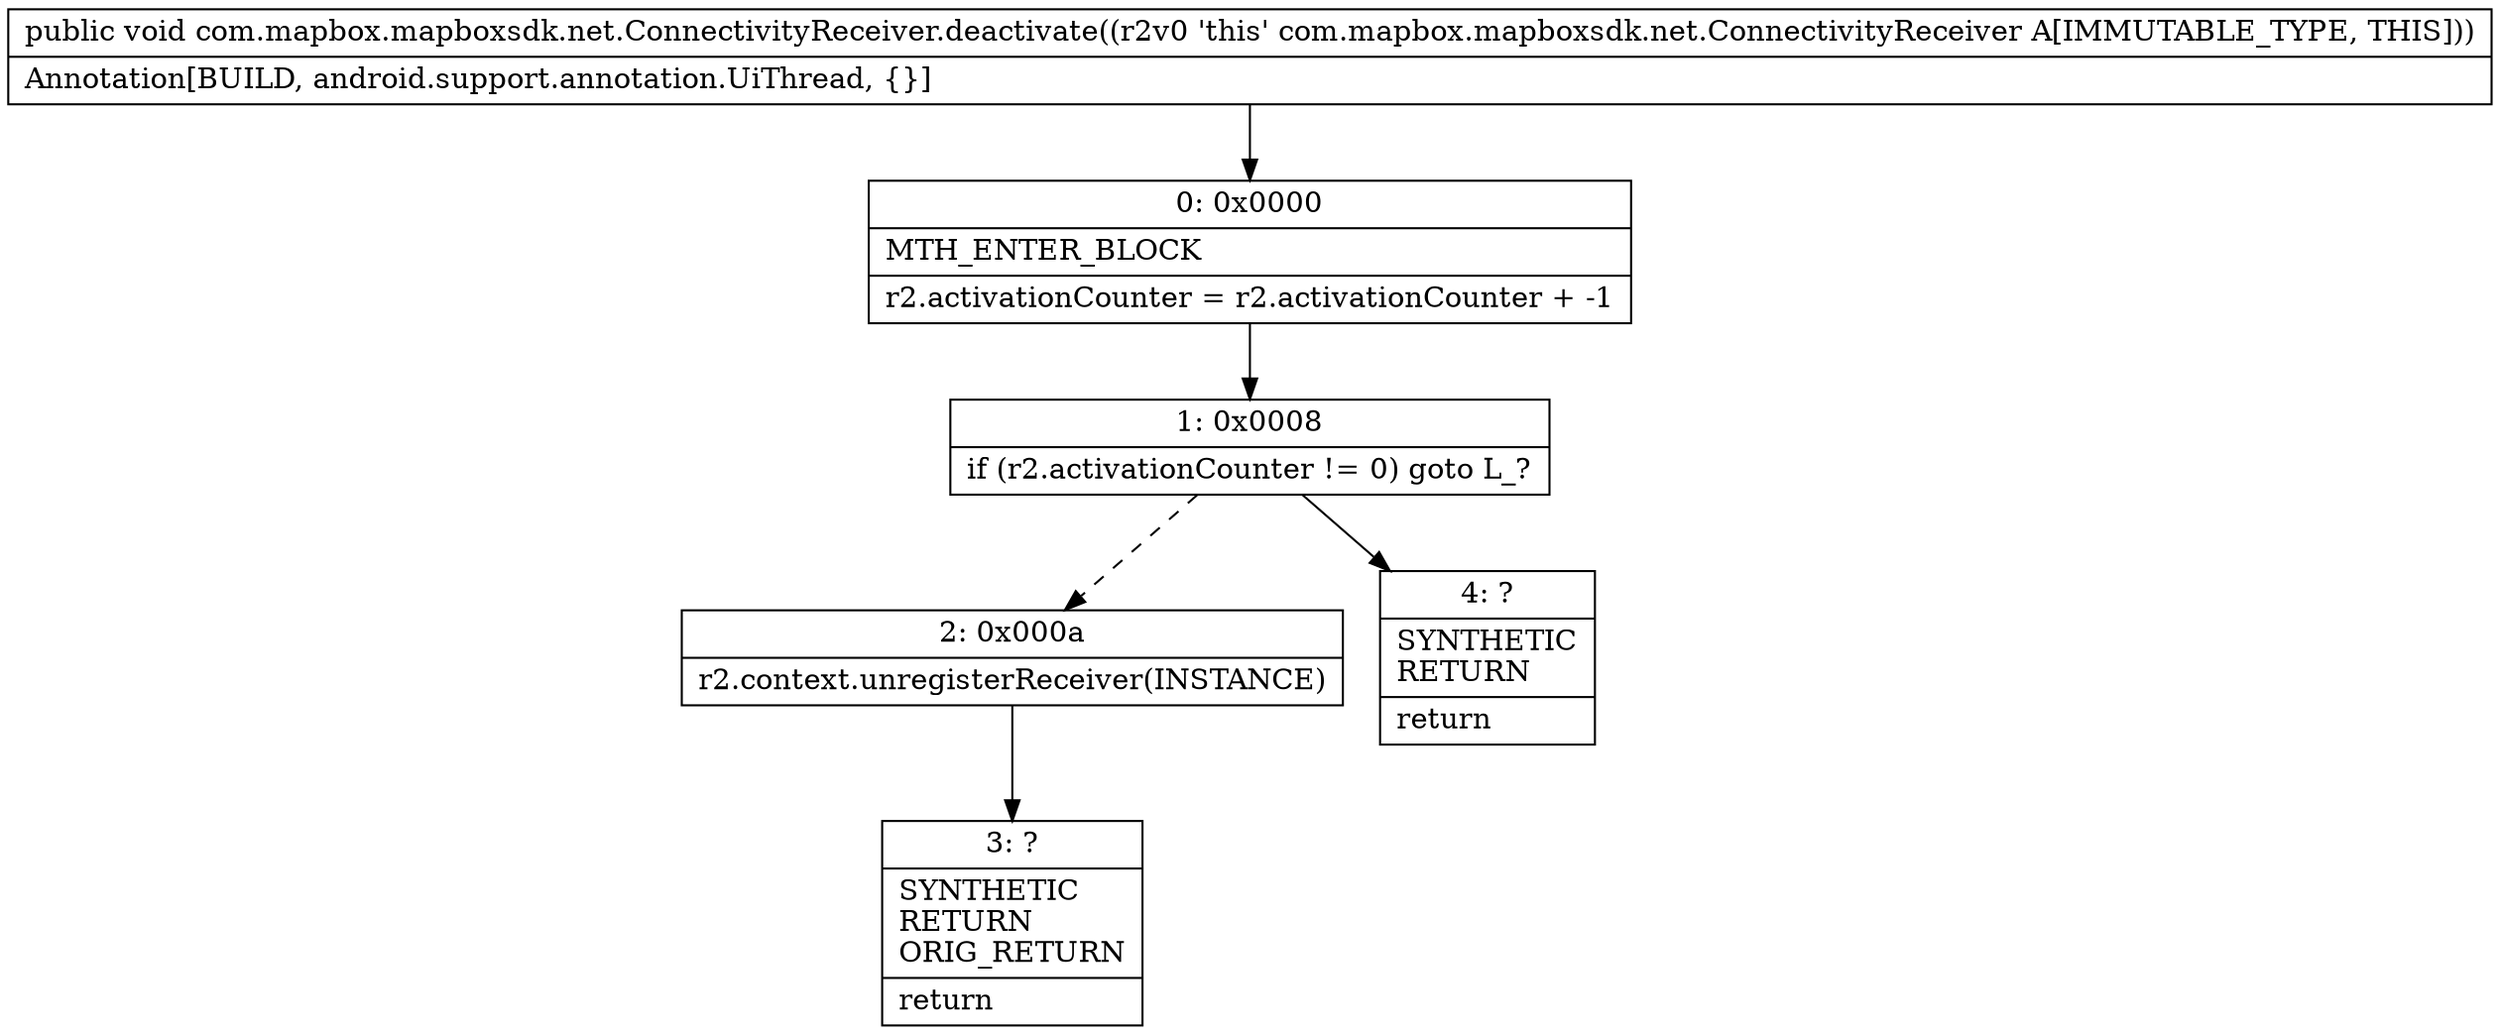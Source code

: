 digraph "CFG forcom.mapbox.mapboxsdk.net.ConnectivityReceiver.deactivate()V" {
Node_0 [shape=record,label="{0\:\ 0x0000|MTH_ENTER_BLOCK\l|r2.activationCounter = r2.activationCounter + \-1\l}"];
Node_1 [shape=record,label="{1\:\ 0x0008|if (r2.activationCounter != 0) goto L_?\l}"];
Node_2 [shape=record,label="{2\:\ 0x000a|r2.context.unregisterReceiver(INSTANCE)\l}"];
Node_3 [shape=record,label="{3\:\ ?|SYNTHETIC\lRETURN\lORIG_RETURN\l|return\l}"];
Node_4 [shape=record,label="{4\:\ ?|SYNTHETIC\lRETURN\l|return\l}"];
MethodNode[shape=record,label="{public void com.mapbox.mapboxsdk.net.ConnectivityReceiver.deactivate((r2v0 'this' com.mapbox.mapboxsdk.net.ConnectivityReceiver A[IMMUTABLE_TYPE, THIS]))  | Annotation[BUILD, android.support.annotation.UiThread, \{\}]\l}"];
MethodNode -> Node_0;
Node_0 -> Node_1;
Node_1 -> Node_2[style=dashed];
Node_1 -> Node_4;
Node_2 -> Node_3;
}

